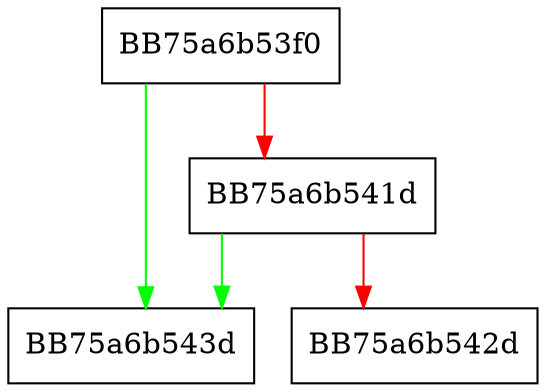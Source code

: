 digraph bm_lua_api_get_SMS_level {
  node [shape="box"];
  graph [splines=ortho];
  BB75a6b53f0 -> BB75a6b543d [color="green"];
  BB75a6b53f0 -> BB75a6b541d [color="red"];
  BB75a6b541d -> BB75a6b543d [color="green"];
  BB75a6b541d -> BB75a6b542d [color="red"];
}